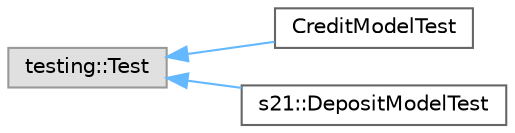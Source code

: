 digraph "Graphical Class Hierarchy"
{
 // LATEX_PDF_SIZE
  bgcolor="transparent";
  edge [fontname=Helvetica,fontsize=10,labelfontname=Helvetica,labelfontsize=10];
  node [fontname=Helvetica,fontsize=10,shape=box,height=0.2,width=0.4];
  rankdir="LR";
  Node0 [id="Node000000",label="testing::Test",height=0.2,width=0.4,color="grey60", fillcolor="#E0E0E0", style="filled",tooltip=" "];
  Node0 -> Node1 [id="edge70_Node000000_Node000001",dir="back",color="steelblue1",style="solid",tooltip=" "];
  Node1 [id="Node000001",label="CreditModelTest",height=0.2,width=0.4,color="grey40", fillcolor="white", style="filled",URL="$d9/d2e/classCreditModelTest.html",tooltip=" "];
  Node0 -> Node2 [id="edge71_Node000000_Node000002",dir="back",color="steelblue1",style="solid",tooltip=" "];
  Node2 [id="Node000002",label="s21::DepositModelTest",height=0.2,width=0.4,color="grey40", fillcolor="white", style="filled",URL="$d6/d49/classs21_1_1DepositModelTest.html",tooltip=" "];
}
